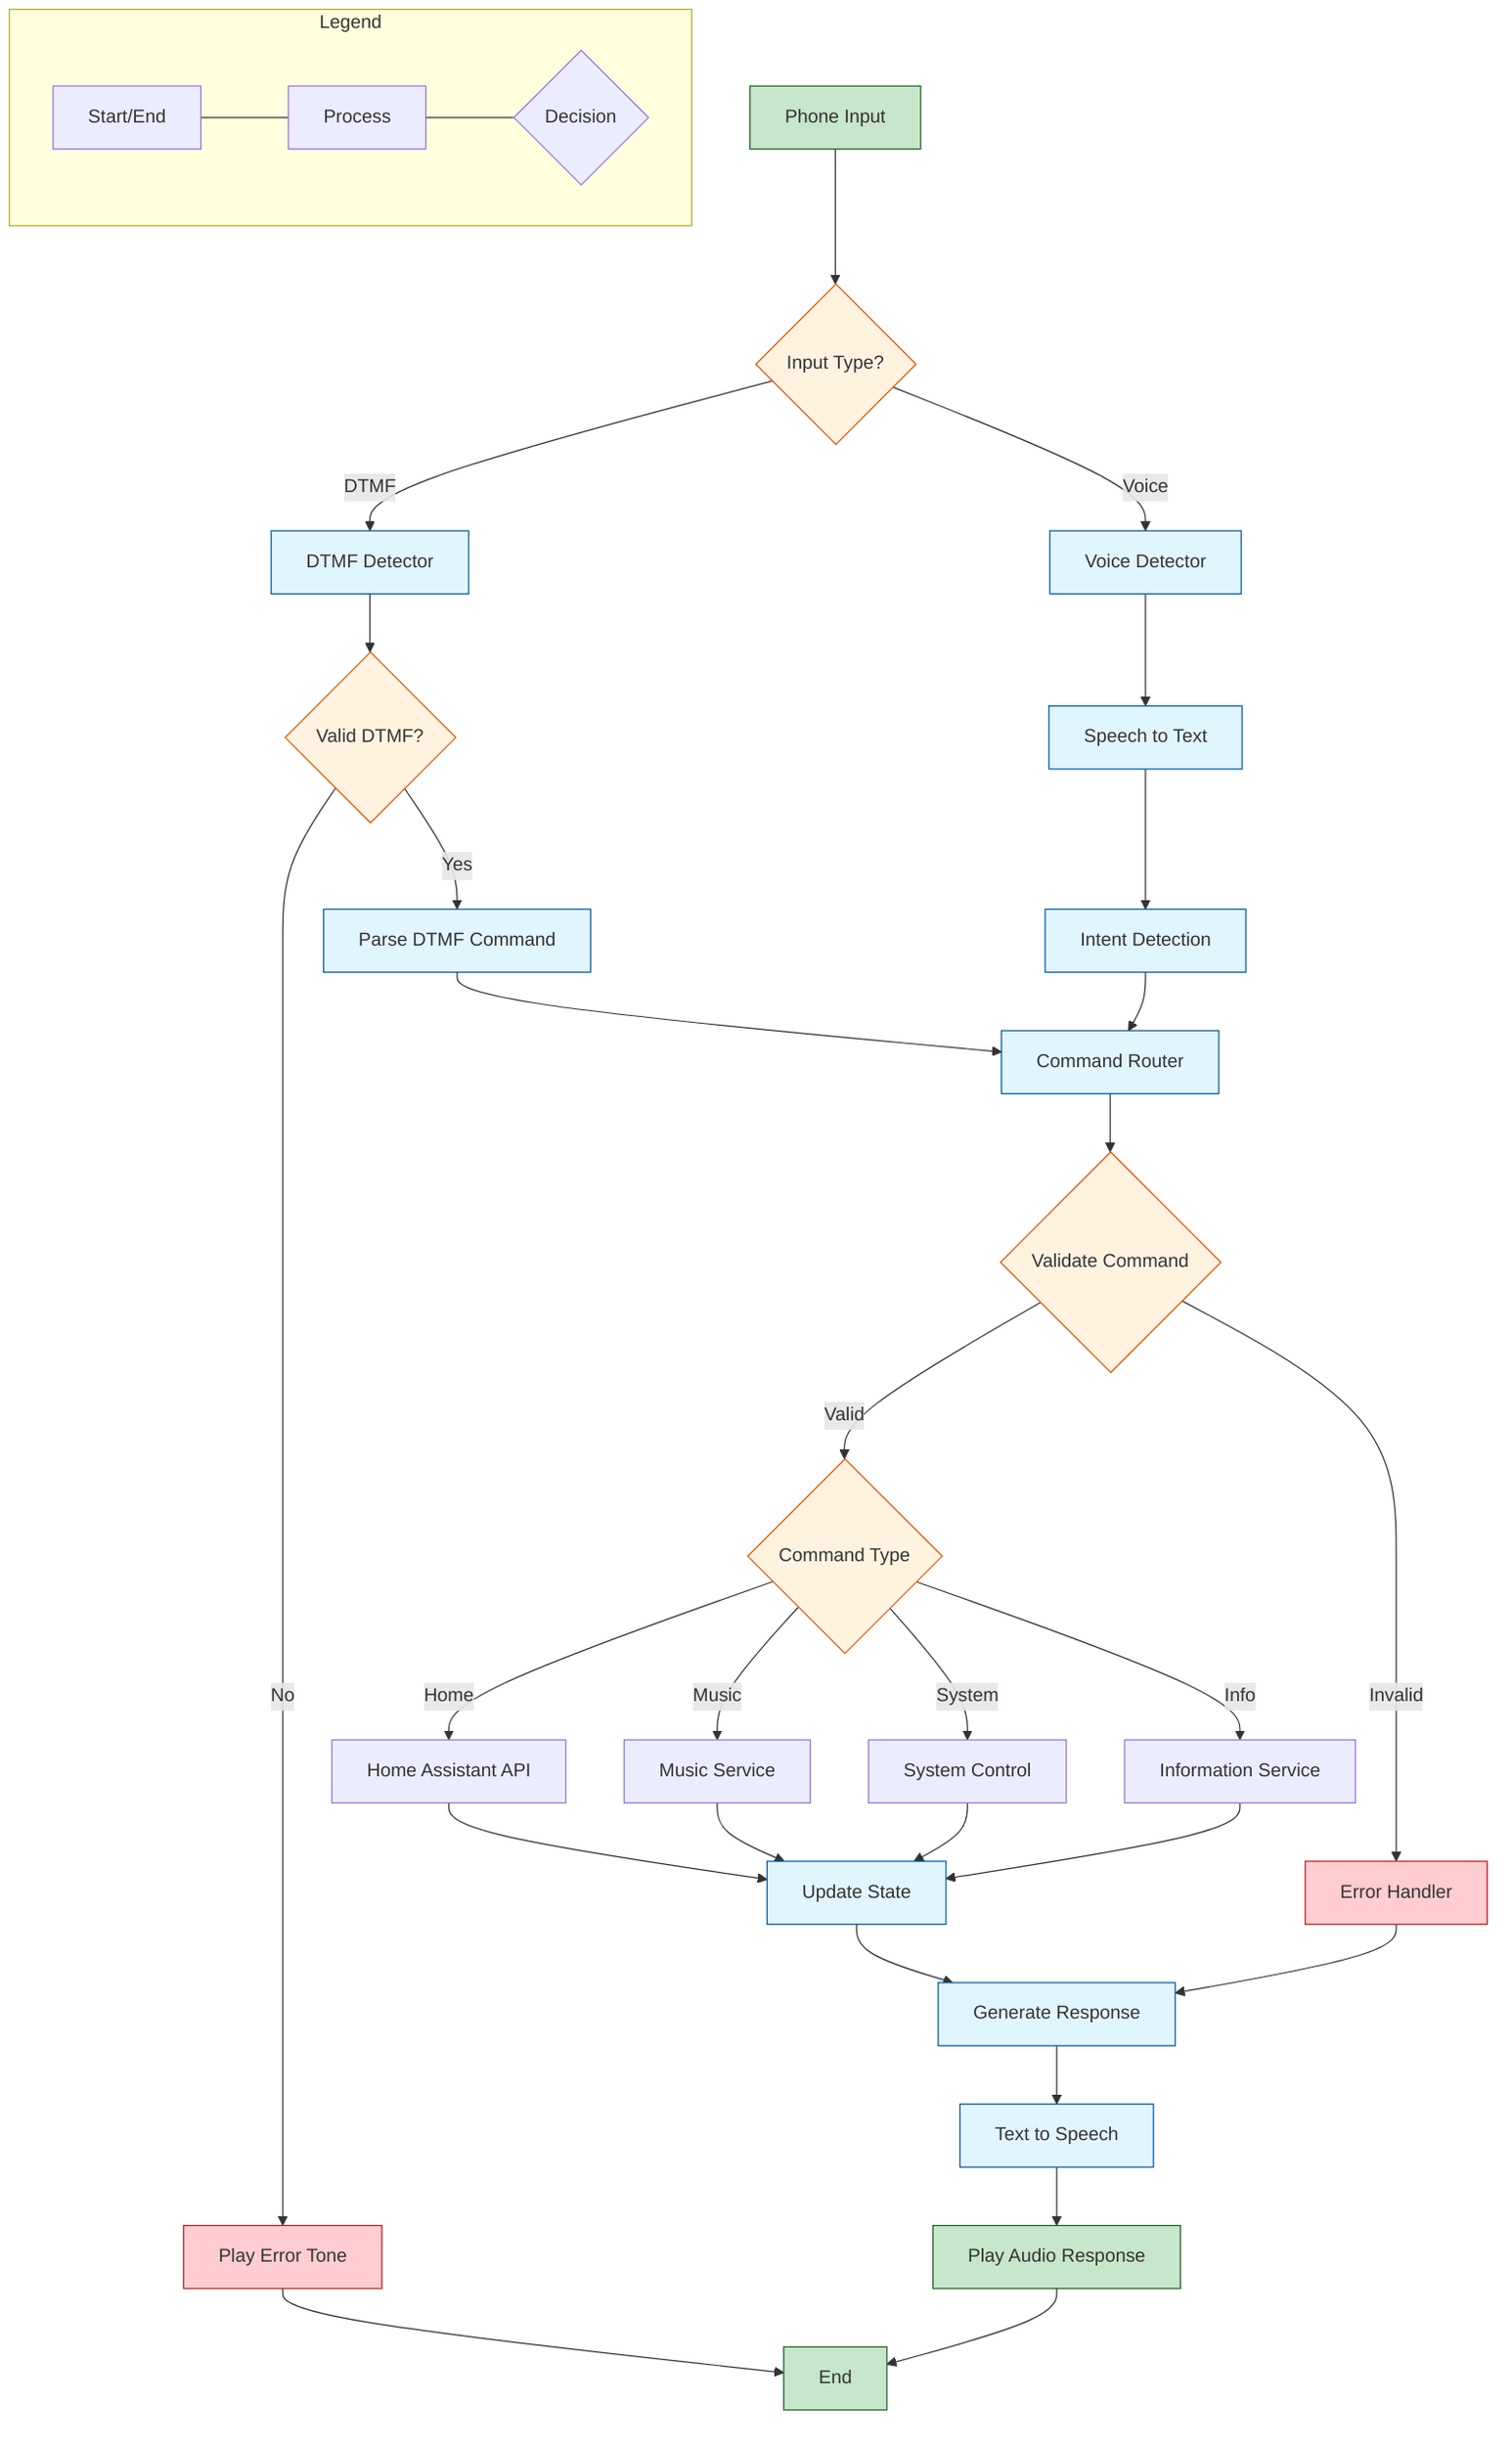 flowchart TD
    Input[Phone Input] --> InputType{Input Type?}
    
    InputType -->|DTMF| DTMFDetect[DTMF Detector]
    InputType -->|Voice| VoiceDetect[Voice Detector]
    
    DTMFDetect --> ValidateDTMF{Valid DTMF?}
    ValidateDTMF -->|No| ErrorTone[Play Error Tone]
    ValidateDTMF -->|Yes| ParseDTMF[Parse DTMF Command]
    
    VoiceDetect --> STT[Speech to Text]
    STT --> Intent[Intent Detection]
    
    ParseDTMF --> CommandRouter[Command Router]
    Intent --> CommandRouter
    
    CommandRouter --> ValidateCmd{Validate Command}
    ValidateCmd -->|Invalid| HandleError[Error Handler]
    ValidateCmd -->|Valid| CmdType{Command Type}
    
    CmdType -->|Home| HomeAssistant[Home Assistant API]
    CmdType -->|Music| Music[Music Service]
    CmdType -->|System| System[System Control]
    CmdType -->|Info| Info[Information Service]
    
    HomeAssistant --> StateUpdate[Update State]
    Music --> StateUpdate
    System --> StateUpdate
    Info --> StateUpdate
    
    StateUpdate --> GenerateResponse[Generate Response]
    HandleError --> GenerateResponse
    
    GenerateResponse --> TTS[Text to Speech]
    TTS --> PlayAudio[Play Audio Response]
    
    ErrorTone --> EndFlow[End]
    PlayAudio --> EndFlow
    
    subgraph Legend
        direction LR
        Start[Start/End] --- Process[Process] --- Decision{Decision}
    end
    
    %% Styling
    classDef process fill:#e1f5fe,stroke:#01579b
    classDef decision fill:#fff3e0,stroke:#e65100
    classDef start fill:#c8e6c9,stroke:#1b5e20
    classDef error fill:#ffcdd2,stroke:#b71c1c
    
    class Input,PlayAudio,EndFlow start
    class DTMFDetect,VoiceDetect,ParseDTMF,STT,Intent,CommandRouter,StateUpdate,GenerateResponse,TTS process
    class InputType,ValidateDTMF,ValidateCmd,CmdType decision
    class ErrorTone,HandleError error
